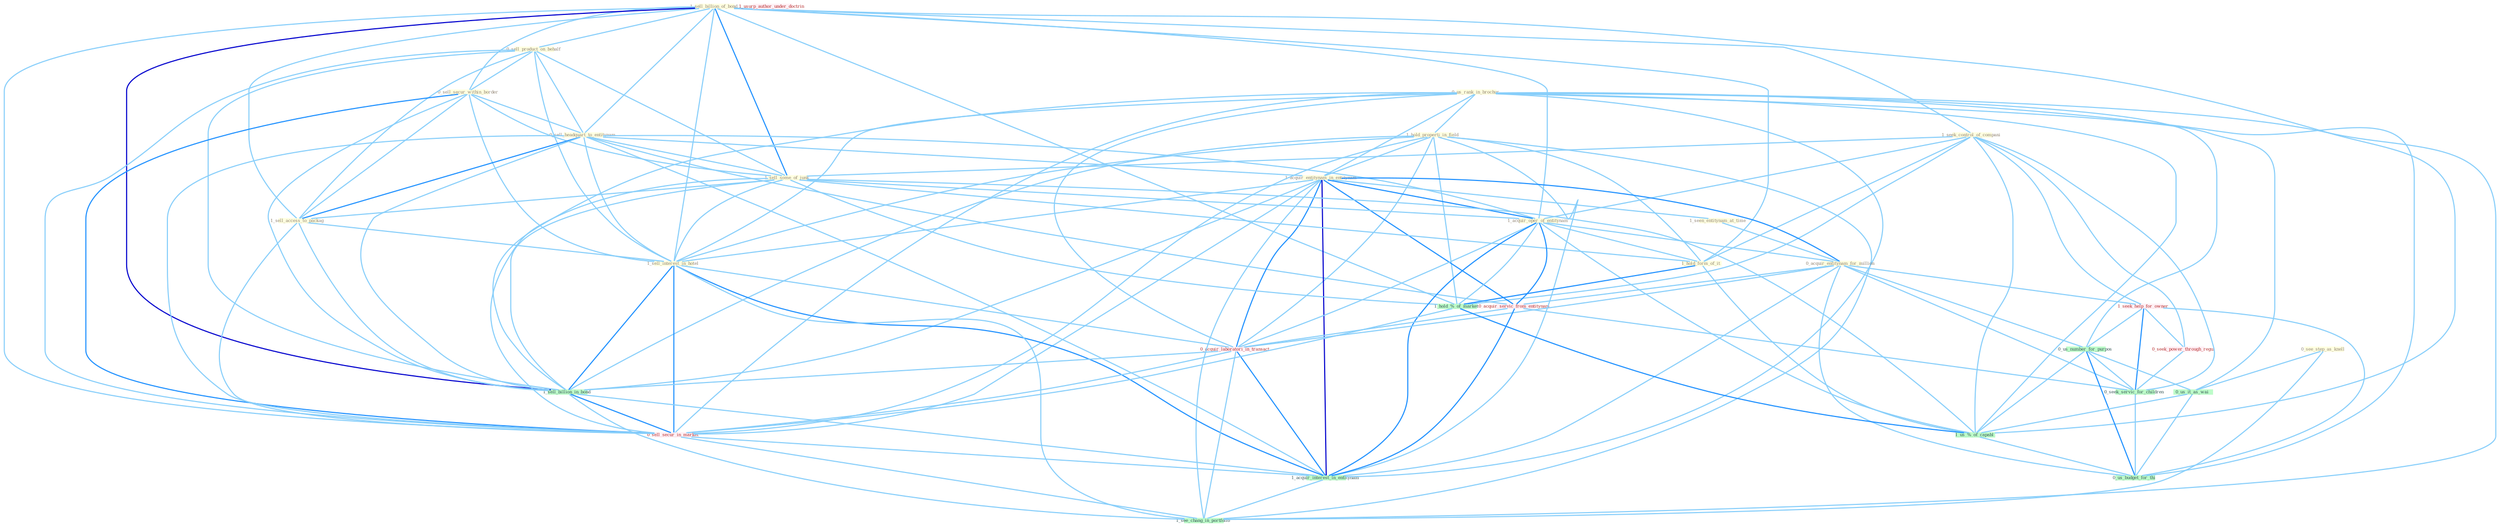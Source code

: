 Graph G{ 
    node
    [shape=polygon,style=filled,width=.5,height=.06,color="#BDFCC9",fixedsize=true,fontsize=4,
    fontcolor="#2f4f4f"];
    {node
    [color="#ffffe0", fontcolor="#8b7d6b"] "1_sell_billion_of_bond " "0_sell_product_on_behalf " "0_sell_secur_within_border " "0_us_rank_in_brochur " "0_sell_headquart_to_entitynam " "1_seek_control_of_compani " "1_hold_properti_in_field " "1_acquir_entitynam_in_entitynam " "1_sell_some_of_junk " "1_seen_entitynam_at_time " "1_sell_access_to_packag " "0_see_step_as_knell " "1_sell_interest_in_hotel " "1_acquir_oper_of_entitynam " "0_acquir_entitynam_for_million " "1_hold_form_of_it "}
{node [color="#fff0f5", fontcolor="#b22222"] "1_seek_help_for_owner " "0_acquir_servic_from_entitynam " "0_seek_power_through_regul " "0_acquir_laboratori_in_transact " "1_usurp_author_under_doctrin " "0_sell_secur_in_market "}
edge [color="#B0E2FF"];

	"1_sell_billion_of_bond " -- "0_sell_product_on_behalf " [w="1", color="#87cefa" ];
	"1_sell_billion_of_bond " -- "0_sell_secur_within_border " [w="1", color="#87cefa" ];
	"1_sell_billion_of_bond " -- "0_sell_headquart_to_entitynam " [w="1", color="#87cefa" ];
	"1_sell_billion_of_bond " -- "1_seek_control_of_compani " [w="1", color="#87cefa" ];
	"1_sell_billion_of_bond " -- "1_sell_some_of_junk " [w="2", color="#1e90ff" , len=0.8];
	"1_sell_billion_of_bond " -- "1_sell_access_to_packag " [w="1", color="#87cefa" ];
	"1_sell_billion_of_bond " -- "1_sell_interest_in_hotel " [w="1", color="#87cefa" ];
	"1_sell_billion_of_bond " -- "1_acquir_oper_of_entitynam " [w="1", color="#87cefa" ];
	"1_sell_billion_of_bond " -- "1_hold_form_of_it " [w="1", color="#87cefa" ];
	"1_sell_billion_of_bond " -- "1_hold_%_of_market " [w="1", color="#87cefa" ];
	"1_sell_billion_of_bond " -- "1_sell_billion_in_bond " [w="3", color="#0000cd" , len=0.6];
	"1_sell_billion_of_bond " -- "1_us_%_of_capabl " [w="1", color="#87cefa" ];
	"1_sell_billion_of_bond " -- "0_sell_secur_in_market " [w="1", color="#87cefa" ];
	"0_sell_product_on_behalf " -- "0_sell_secur_within_border " [w="1", color="#87cefa" ];
	"0_sell_product_on_behalf " -- "0_sell_headquart_to_entitynam " [w="1", color="#87cefa" ];
	"0_sell_product_on_behalf " -- "1_sell_some_of_junk " [w="1", color="#87cefa" ];
	"0_sell_product_on_behalf " -- "1_sell_access_to_packag " [w="1", color="#87cefa" ];
	"0_sell_product_on_behalf " -- "1_sell_interest_in_hotel " [w="1", color="#87cefa" ];
	"0_sell_product_on_behalf " -- "1_sell_billion_in_bond " [w="1", color="#87cefa" ];
	"0_sell_product_on_behalf " -- "0_sell_secur_in_market " [w="1", color="#87cefa" ];
	"0_sell_secur_within_border " -- "0_sell_headquart_to_entitynam " [w="1", color="#87cefa" ];
	"0_sell_secur_within_border " -- "1_sell_some_of_junk " [w="1", color="#87cefa" ];
	"0_sell_secur_within_border " -- "1_sell_access_to_packag " [w="1", color="#87cefa" ];
	"0_sell_secur_within_border " -- "1_sell_interest_in_hotel " [w="1", color="#87cefa" ];
	"0_sell_secur_within_border " -- "1_sell_billion_in_bond " [w="1", color="#87cefa" ];
	"0_sell_secur_within_border " -- "0_sell_secur_in_market " [w="2", color="#1e90ff" , len=0.8];
	"0_us_rank_in_brochur " -- "1_hold_properti_in_field " [w="1", color="#87cefa" ];
	"0_us_rank_in_brochur " -- "1_acquir_entitynam_in_entitynam " [w="1", color="#87cefa" ];
	"0_us_rank_in_brochur " -- "1_sell_interest_in_hotel " [w="1", color="#87cefa" ];
	"0_us_rank_in_brochur " -- "0_us_number_for_purpos " [w="1", color="#87cefa" ];
	"0_us_rank_in_brochur " -- "0_acquir_laboratori_in_transact " [w="1", color="#87cefa" ];
	"0_us_rank_in_brochur " -- "1_sell_billion_in_bond " [w="1", color="#87cefa" ];
	"0_us_rank_in_brochur " -- "0_us_it_as_wai " [w="1", color="#87cefa" ];
	"0_us_rank_in_brochur " -- "1_us_%_of_capabl " [w="1", color="#87cefa" ];
	"0_us_rank_in_brochur " -- "0_sell_secur_in_market " [w="1", color="#87cefa" ];
	"0_us_rank_in_brochur " -- "1_acquir_interest_in_entitynam " [w="1", color="#87cefa" ];
	"0_us_rank_in_brochur " -- "1_see_chang_in_portfolio " [w="1", color="#87cefa" ];
	"0_us_rank_in_brochur " -- "0_us_budget_for_thi " [w="1", color="#87cefa" ];
	"0_sell_headquart_to_entitynam " -- "1_acquir_entitynam_in_entitynam " [w="1", color="#87cefa" ];
	"0_sell_headquart_to_entitynam " -- "1_sell_some_of_junk " [w="1", color="#87cefa" ];
	"0_sell_headquart_to_entitynam " -- "1_sell_access_to_packag " [w="2", color="#1e90ff" , len=0.8];
	"0_sell_headquart_to_entitynam " -- "1_sell_interest_in_hotel " [w="1", color="#87cefa" ];
	"0_sell_headquart_to_entitynam " -- "1_acquir_oper_of_entitynam " [w="1", color="#87cefa" ];
	"0_sell_headquart_to_entitynam " -- "0_acquir_servic_from_entitynam " [w="1", color="#87cefa" ];
	"0_sell_headquart_to_entitynam " -- "1_sell_billion_in_bond " [w="1", color="#87cefa" ];
	"0_sell_headquart_to_entitynam " -- "0_sell_secur_in_market " [w="1", color="#87cefa" ];
	"0_sell_headquart_to_entitynam " -- "1_acquir_interest_in_entitynam " [w="1", color="#87cefa" ];
	"1_seek_control_of_compani " -- "1_sell_some_of_junk " [w="1", color="#87cefa" ];
	"1_seek_control_of_compani " -- "1_acquir_oper_of_entitynam " [w="1", color="#87cefa" ];
	"1_seek_control_of_compani " -- "1_hold_form_of_it " [w="1", color="#87cefa" ];
	"1_seek_control_of_compani " -- "1_seek_help_for_owner " [w="1", color="#87cefa" ];
	"1_seek_control_of_compani " -- "1_hold_%_of_market " [w="1", color="#87cefa" ];
	"1_seek_control_of_compani " -- "0_seek_power_through_regul " [w="1", color="#87cefa" ];
	"1_seek_control_of_compani " -- "1_us_%_of_capabl " [w="1", color="#87cefa" ];
	"1_seek_control_of_compani " -- "0_seek_servic_for_children " [w="1", color="#87cefa" ];
	"1_hold_properti_in_field " -- "1_acquir_entitynam_in_entitynam " [w="1", color="#87cefa" ];
	"1_hold_properti_in_field " -- "1_sell_interest_in_hotel " [w="1", color="#87cefa" ];
	"1_hold_properti_in_field " -- "1_hold_form_of_it " [w="1", color="#87cefa" ];
	"1_hold_properti_in_field " -- "1_hold_%_of_market " [w="1", color="#87cefa" ];
	"1_hold_properti_in_field " -- "0_acquir_laboratori_in_transact " [w="1", color="#87cefa" ];
	"1_hold_properti_in_field " -- "1_sell_billion_in_bond " [w="1", color="#87cefa" ];
	"1_hold_properti_in_field " -- "0_sell_secur_in_market " [w="1", color="#87cefa" ];
	"1_hold_properti_in_field " -- "1_acquir_interest_in_entitynam " [w="1", color="#87cefa" ];
	"1_hold_properti_in_field " -- "1_see_chang_in_portfolio " [w="1", color="#87cefa" ];
	"1_acquir_entitynam_in_entitynam " -- "1_seen_entitynam_at_time " [w="1", color="#87cefa" ];
	"1_acquir_entitynam_in_entitynam " -- "1_sell_interest_in_hotel " [w="1", color="#87cefa" ];
	"1_acquir_entitynam_in_entitynam " -- "1_acquir_oper_of_entitynam " [w="2", color="#1e90ff" , len=0.8];
	"1_acquir_entitynam_in_entitynam " -- "0_acquir_entitynam_for_million " [w="2", color="#1e90ff" , len=0.8];
	"1_acquir_entitynam_in_entitynam " -- "0_acquir_servic_from_entitynam " [w="2", color="#1e90ff" , len=0.8];
	"1_acquir_entitynam_in_entitynam " -- "0_acquir_laboratori_in_transact " [w="2", color="#1e90ff" , len=0.8];
	"1_acquir_entitynam_in_entitynam " -- "1_sell_billion_in_bond " [w="1", color="#87cefa" ];
	"1_acquir_entitynam_in_entitynam " -- "0_sell_secur_in_market " [w="1", color="#87cefa" ];
	"1_acquir_entitynam_in_entitynam " -- "1_acquir_interest_in_entitynam " [w="3", color="#0000cd" , len=0.6];
	"1_acquir_entitynam_in_entitynam " -- "1_see_chang_in_portfolio " [w="1", color="#87cefa" ];
	"1_sell_some_of_junk " -- "1_sell_access_to_packag " [w="1", color="#87cefa" ];
	"1_sell_some_of_junk " -- "1_sell_interest_in_hotel " [w="1", color="#87cefa" ];
	"1_sell_some_of_junk " -- "1_acquir_oper_of_entitynam " [w="1", color="#87cefa" ];
	"1_sell_some_of_junk " -- "1_hold_form_of_it " [w="1", color="#87cefa" ];
	"1_sell_some_of_junk " -- "1_hold_%_of_market " [w="1", color="#87cefa" ];
	"1_sell_some_of_junk " -- "1_sell_billion_in_bond " [w="1", color="#87cefa" ];
	"1_sell_some_of_junk " -- "1_us_%_of_capabl " [w="1", color="#87cefa" ];
	"1_sell_some_of_junk " -- "0_sell_secur_in_market " [w="1", color="#87cefa" ];
	"1_seen_entitynam_at_time " -- "0_acquir_entitynam_for_million " [w="1", color="#87cefa" ];
	"1_sell_access_to_packag " -- "1_sell_interest_in_hotel " [w="1", color="#87cefa" ];
	"1_sell_access_to_packag " -- "1_sell_billion_in_bond " [w="1", color="#87cefa" ];
	"1_sell_access_to_packag " -- "0_sell_secur_in_market " [w="1", color="#87cefa" ];
	"0_see_step_as_knell " -- "0_us_it_as_wai " [w="1", color="#87cefa" ];
	"0_see_step_as_knell " -- "1_see_chang_in_portfolio " [w="1", color="#87cefa" ];
	"1_sell_interest_in_hotel " -- "0_acquir_laboratori_in_transact " [w="1", color="#87cefa" ];
	"1_sell_interest_in_hotel " -- "1_sell_billion_in_bond " [w="2", color="#1e90ff" , len=0.8];
	"1_sell_interest_in_hotel " -- "0_sell_secur_in_market " [w="2", color="#1e90ff" , len=0.8];
	"1_sell_interest_in_hotel " -- "1_acquir_interest_in_entitynam " [w="2", color="#1e90ff" , len=0.8];
	"1_sell_interest_in_hotel " -- "1_see_chang_in_portfolio " [w="1", color="#87cefa" ];
	"1_acquir_oper_of_entitynam " -- "0_acquir_entitynam_for_million " [w="1", color="#87cefa" ];
	"1_acquir_oper_of_entitynam " -- "1_hold_form_of_it " [w="1", color="#87cefa" ];
	"1_acquir_oper_of_entitynam " -- "0_acquir_servic_from_entitynam " [w="2", color="#1e90ff" , len=0.8];
	"1_acquir_oper_of_entitynam " -- "1_hold_%_of_market " [w="1", color="#87cefa" ];
	"1_acquir_oper_of_entitynam " -- "0_acquir_laboratori_in_transact " [w="1", color="#87cefa" ];
	"1_acquir_oper_of_entitynam " -- "1_us_%_of_capabl " [w="1", color="#87cefa" ];
	"1_acquir_oper_of_entitynam " -- "1_acquir_interest_in_entitynam " [w="2", color="#1e90ff" , len=0.8];
	"0_acquir_entitynam_for_million " -- "1_seek_help_for_owner " [w="1", color="#87cefa" ];
	"0_acquir_entitynam_for_million " -- "0_acquir_servic_from_entitynam " [w="1", color="#87cefa" ];
	"0_acquir_entitynam_for_million " -- "0_us_number_for_purpos " [w="1", color="#87cefa" ];
	"0_acquir_entitynam_for_million " -- "0_acquir_laboratori_in_transact " [w="1", color="#87cefa" ];
	"0_acquir_entitynam_for_million " -- "1_acquir_interest_in_entitynam " [w="1", color="#87cefa" ];
	"0_acquir_entitynam_for_million " -- "0_seek_servic_for_children " [w="1", color="#87cefa" ];
	"0_acquir_entitynam_for_million " -- "0_us_budget_for_thi " [w="1", color="#87cefa" ];
	"1_hold_form_of_it " -- "1_hold_%_of_market " [w="2", color="#1e90ff" , len=0.8];
	"1_hold_form_of_it " -- "1_us_%_of_capabl " [w="1", color="#87cefa" ];
	"1_seek_help_for_owner " -- "0_seek_power_through_regul " [w="1", color="#87cefa" ];
	"1_seek_help_for_owner " -- "0_us_number_for_purpos " [w="1", color="#87cefa" ];
	"1_seek_help_for_owner " -- "0_seek_servic_for_children " [w="2", color="#1e90ff" , len=0.8];
	"1_seek_help_for_owner " -- "0_us_budget_for_thi " [w="1", color="#87cefa" ];
	"0_acquir_servic_from_entitynam " -- "0_acquir_laboratori_in_transact " [w="1", color="#87cefa" ];
	"0_acquir_servic_from_entitynam " -- "1_acquir_interest_in_entitynam " [w="2", color="#1e90ff" , len=0.8];
	"0_acquir_servic_from_entitynam " -- "0_seek_servic_for_children " [w="1", color="#87cefa" ];
	"1_hold_%_of_market " -- "1_us_%_of_capabl " [w="2", color="#1e90ff" , len=0.8];
	"1_hold_%_of_market " -- "0_sell_secur_in_market " [w="1", color="#87cefa" ];
	"0_seek_power_through_regul " -- "0_seek_servic_for_children " [w="1", color="#87cefa" ];
	"0_us_number_for_purpos " -- "0_us_it_as_wai " [w="1", color="#87cefa" ];
	"0_us_number_for_purpos " -- "1_us_%_of_capabl " [w="1", color="#87cefa" ];
	"0_us_number_for_purpos " -- "0_seek_servic_for_children " [w="1", color="#87cefa" ];
	"0_us_number_for_purpos " -- "0_us_budget_for_thi " [w="2", color="#1e90ff" , len=0.8];
	"0_acquir_laboratori_in_transact " -- "1_sell_billion_in_bond " [w="1", color="#87cefa" ];
	"0_acquir_laboratori_in_transact " -- "0_sell_secur_in_market " [w="1", color="#87cefa" ];
	"0_acquir_laboratori_in_transact " -- "1_acquir_interest_in_entitynam " [w="2", color="#1e90ff" , len=0.8];
	"0_acquir_laboratori_in_transact " -- "1_see_chang_in_portfolio " [w="1", color="#87cefa" ];
	"1_sell_billion_in_bond " -- "0_sell_secur_in_market " [w="2", color="#1e90ff" , len=0.8];
	"1_sell_billion_in_bond " -- "1_acquir_interest_in_entitynam " [w="1", color="#87cefa" ];
	"1_sell_billion_in_bond " -- "1_see_chang_in_portfolio " [w="1", color="#87cefa" ];
	"0_us_it_as_wai " -- "1_us_%_of_capabl " [w="1", color="#87cefa" ];
	"0_us_it_as_wai " -- "0_us_budget_for_thi " [w="1", color="#87cefa" ];
	"1_us_%_of_capabl " -- "0_us_budget_for_thi " [w="1", color="#87cefa" ];
	"0_sell_secur_in_market " -- "1_acquir_interest_in_entitynam " [w="1", color="#87cefa" ];
	"0_sell_secur_in_market " -- "1_see_chang_in_portfolio " [w="1", color="#87cefa" ];
	"1_acquir_interest_in_entitynam " -- "1_see_chang_in_portfolio " [w="1", color="#87cefa" ];
	"0_seek_servic_for_children " -- "0_us_budget_for_thi " [w="1", color="#87cefa" ];
}